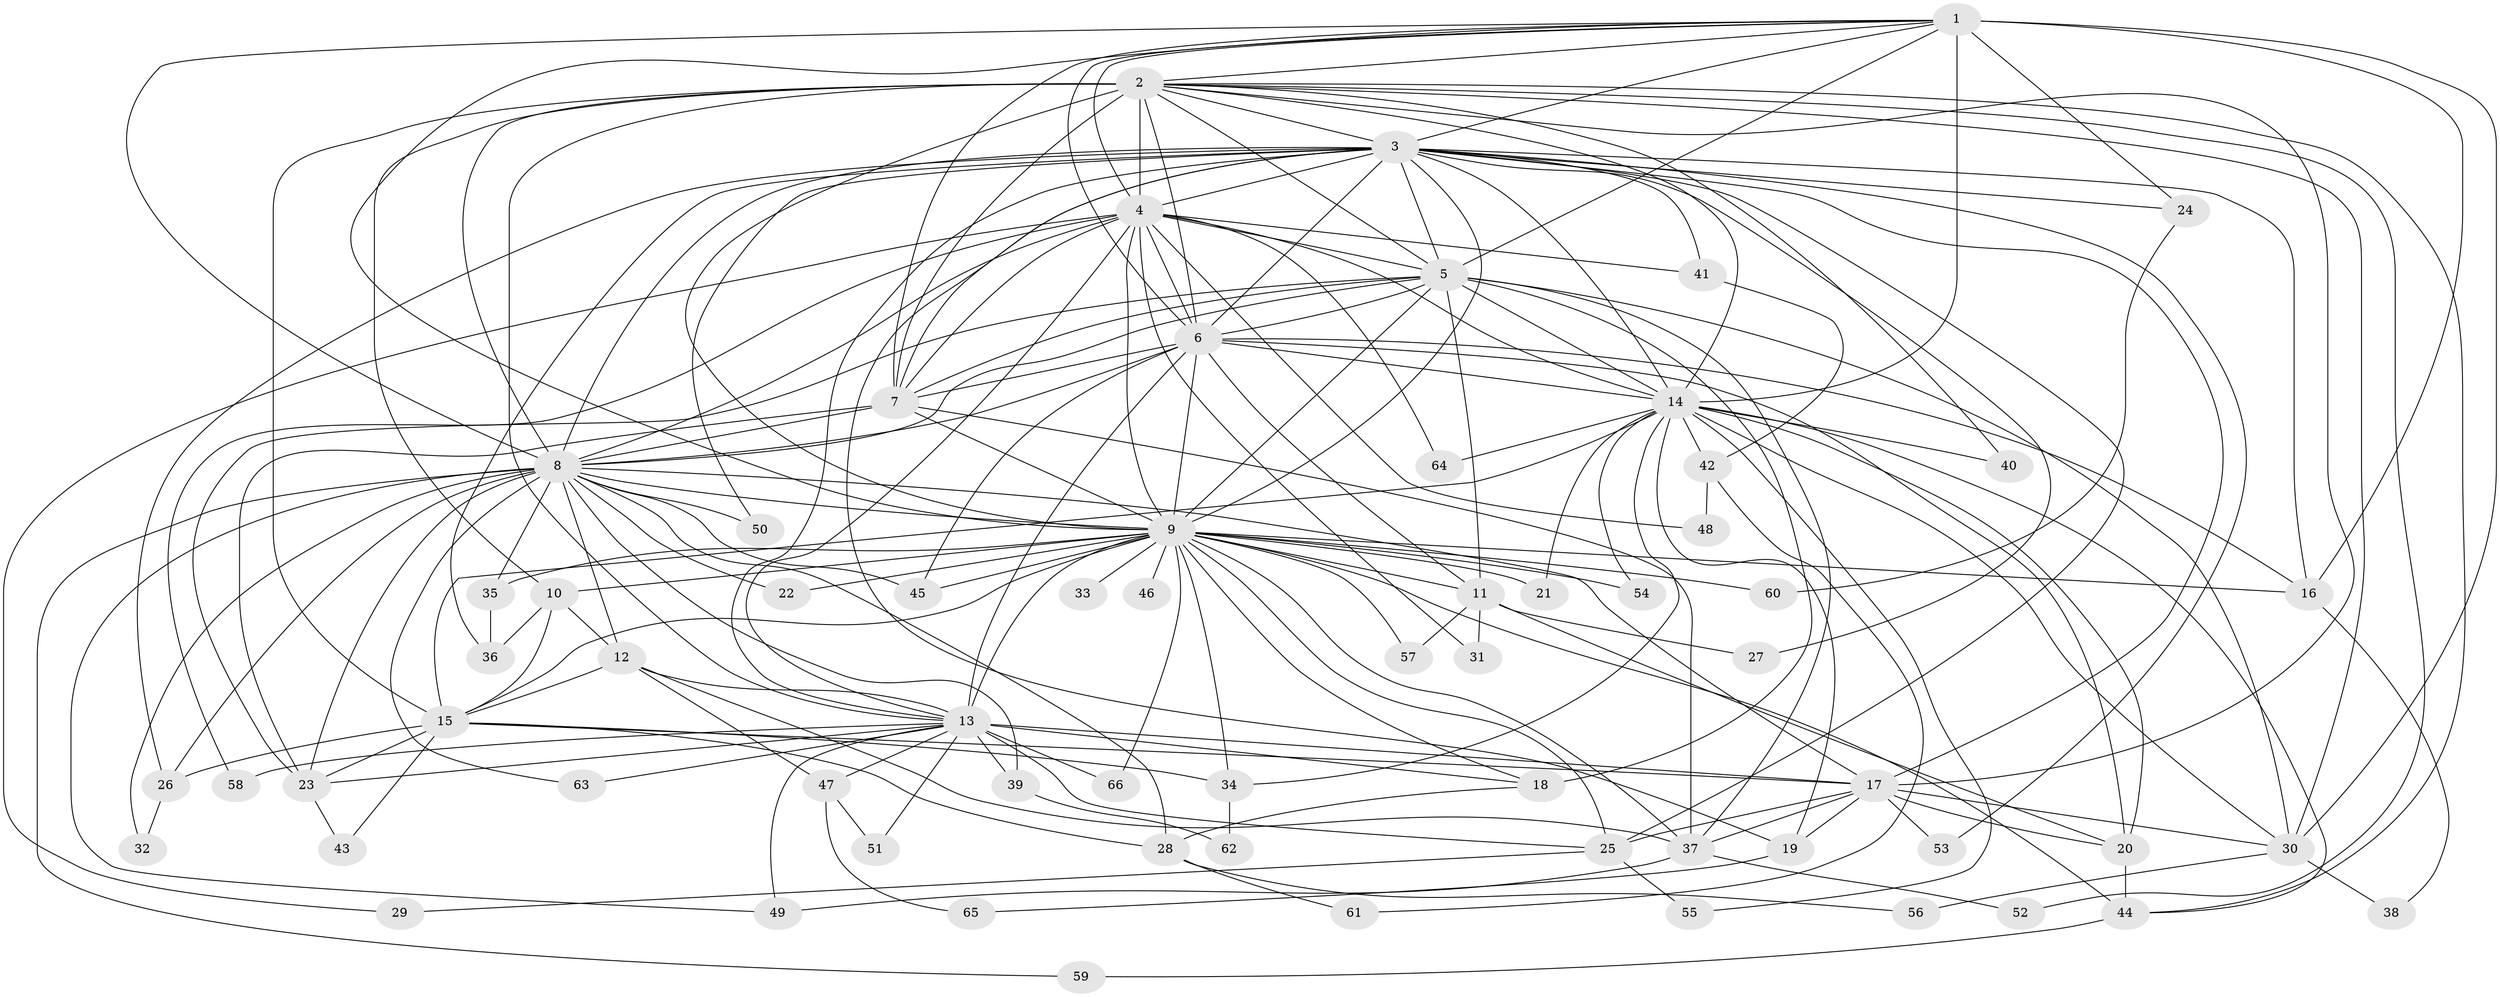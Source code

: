 // original degree distribution, {29: 0.015151515151515152, 20: 0.007575757575757576, 27: 0.007575757575757576, 18: 0.015151515151515152, 19: 0.007575757575757576, 25: 0.007575757575757576, 17: 0.007575757575757576, 34: 0.007575757575757576, 2: 0.5606060606060606, 5: 0.05303030303030303, 6: 0.045454545454545456, 3: 0.15151515151515152, 4: 0.10606060606060606, 7: 0.007575757575757576}
// Generated by graph-tools (version 1.1) at 2025/34/03/09/25 02:34:59]
// undirected, 66 vertices, 188 edges
graph export_dot {
graph [start="1"]
  node [color=gray90,style=filled];
  1;
  2;
  3;
  4;
  5;
  6;
  7;
  8;
  9;
  10;
  11;
  12;
  13;
  14;
  15;
  16;
  17;
  18;
  19;
  20;
  21;
  22;
  23;
  24;
  25;
  26;
  27;
  28;
  29;
  30;
  31;
  32;
  33;
  34;
  35;
  36;
  37;
  38;
  39;
  40;
  41;
  42;
  43;
  44;
  45;
  46;
  47;
  48;
  49;
  50;
  51;
  52;
  53;
  54;
  55;
  56;
  57;
  58;
  59;
  60;
  61;
  62;
  63;
  64;
  65;
  66;
  1 -- 2 [weight=3.0];
  1 -- 3 [weight=1.0];
  1 -- 4 [weight=1.0];
  1 -- 5 [weight=1.0];
  1 -- 6 [weight=1.0];
  1 -- 7 [weight=1.0];
  1 -- 8 [weight=1.0];
  1 -- 9 [weight=1.0];
  1 -- 14 [weight=15.0];
  1 -- 16 [weight=1.0];
  1 -- 24 [weight=2.0];
  1 -- 30 [weight=1.0];
  2 -- 3 [weight=2.0];
  2 -- 4 [weight=2.0];
  2 -- 5 [weight=2.0];
  2 -- 6 [weight=2.0];
  2 -- 7 [weight=2.0];
  2 -- 8 [weight=3.0];
  2 -- 9 [weight=2.0];
  2 -- 10 [weight=1.0];
  2 -- 13 [weight=1.0];
  2 -- 14 [weight=1.0];
  2 -- 15 [weight=7.0];
  2 -- 17 [weight=1.0];
  2 -- 30 [weight=1.0];
  2 -- 40 [weight=1.0];
  2 -- 44 [weight=1.0];
  2 -- 52 [weight=1.0];
  3 -- 4 [weight=1.0];
  3 -- 5 [weight=2.0];
  3 -- 6 [weight=2.0];
  3 -- 7 [weight=2.0];
  3 -- 8 [weight=1.0];
  3 -- 9 [weight=1.0];
  3 -- 13 [weight=1.0];
  3 -- 14 [weight=2.0];
  3 -- 16 [weight=1.0];
  3 -- 17 [weight=1.0];
  3 -- 19 [weight=1.0];
  3 -- 24 [weight=1.0];
  3 -- 25 [weight=1.0];
  3 -- 26 [weight=1.0];
  3 -- 27 [weight=1.0];
  3 -- 36 [weight=2.0];
  3 -- 41 [weight=1.0];
  3 -- 50 [weight=1.0];
  3 -- 53 [weight=1.0];
  4 -- 5 [weight=1.0];
  4 -- 6 [weight=1.0];
  4 -- 7 [weight=2.0];
  4 -- 8 [weight=1.0];
  4 -- 9 [weight=1.0];
  4 -- 13 [weight=1.0];
  4 -- 14 [weight=1.0];
  4 -- 29 [weight=1.0];
  4 -- 31 [weight=1.0];
  4 -- 41 [weight=1.0];
  4 -- 48 [weight=1.0];
  4 -- 58 [weight=1.0];
  4 -- 64 [weight=1.0];
  5 -- 6 [weight=2.0];
  5 -- 7 [weight=1.0];
  5 -- 8 [weight=1.0];
  5 -- 9 [weight=1.0];
  5 -- 11 [weight=1.0];
  5 -- 14 [weight=1.0];
  5 -- 18 [weight=6.0];
  5 -- 23 [weight=1.0];
  5 -- 30 [weight=1.0];
  5 -- 37 [weight=1.0];
  6 -- 7 [weight=2.0];
  6 -- 8 [weight=1.0];
  6 -- 9 [weight=1.0];
  6 -- 11 [weight=1.0];
  6 -- 13 [weight=9.0];
  6 -- 14 [weight=3.0];
  6 -- 16 [weight=1.0];
  6 -- 20 [weight=2.0];
  6 -- 45 [weight=1.0];
  7 -- 8 [weight=1.0];
  7 -- 9 [weight=3.0];
  7 -- 23 [weight=1.0];
  7 -- 37 [weight=4.0];
  8 -- 9 [weight=1.0];
  8 -- 12 [weight=1.0];
  8 -- 17 [weight=1.0];
  8 -- 22 [weight=1.0];
  8 -- 23 [weight=2.0];
  8 -- 26 [weight=1.0];
  8 -- 28 [weight=1.0];
  8 -- 32 [weight=1.0];
  8 -- 35 [weight=1.0];
  8 -- 39 [weight=1.0];
  8 -- 45 [weight=1.0];
  8 -- 49 [weight=1.0];
  8 -- 50 [weight=1.0];
  8 -- 59 [weight=1.0];
  8 -- 63 [weight=1.0];
  9 -- 10 [weight=1.0];
  9 -- 11 [weight=2.0];
  9 -- 13 [weight=1.0];
  9 -- 15 [weight=1.0];
  9 -- 16 [weight=1.0];
  9 -- 18 [weight=1.0];
  9 -- 21 [weight=1.0];
  9 -- 22 [weight=1.0];
  9 -- 25 [weight=1.0];
  9 -- 33 [weight=1.0];
  9 -- 34 [weight=1.0];
  9 -- 35 [weight=1.0];
  9 -- 37 [weight=1.0];
  9 -- 44 [weight=1.0];
  9 -- 45 [weight=1.0];
  9 -- 46 [weight=1.0];
  9 -- 54 [weight=1.0];
  9 -- 57 [weight=1.0];
  9 -- 60 [weight=1.0];
  9 -- 66 [weight=1.0];
  10 -- 12 [weight=1.0];
  10 -- 15 [weight=1.0];
  10 -- 36 [weight=1.0];
  11 -- 20 [weight=1.0];
  11 -- 27 [weight=1.0];
  11 -- 31 [weight=1.0];
  11 -- 57 [weight=1.0];
  12 -- 13 [weight=1.0];
  12 -- 15 [weight=1.0];
  12 -- 37 [weight=1.0];
  12 -- 47 [weight=1.0];
  13 -- 17 [weight=1.0];
  13 -- 18 [weight=3.0];
  13 -- 23 [weight=1.0];
  13 -- 25 [weight=1.0];
  13 -- 39 [weight=1.0];
  13 -- 47 [weight=1.0];
  13 -- 49 [weight=1.0];
  13 -- 51 [weight=1.0];
  13 -- 58 [weight=1.0];
  13 -- 63 [weight=1.0];
  13 -- 66 [weight=1.0];
  14 -- 15 [weight=1.0];
  14 -- 19 [weight=1.0];
  14 -- 20 [weight=1.0];
  14 -- 21 [weight=2.0];
  14 -- 30 [weight=1.0];
  14 -- 34 [weight=1.0];
  14 -- 40 [weight=1.0];
  14 -- 42 [weight=1.0];
  14 -- 44 [weight=1.0];
  14 -- 54 [weight=1.0];
  14 -- 55 [weight=1.0];
  14 -- 64 [weight=1.0];
  15 -- 17 [weight=1.0];
  15 -- 23 [weight=1.0];
  15 -- 26 [weight=1.0];
  15 -- 28 [weight=1.0];
  15 -- 34 [weight=1.0];
  15 -- 43 [weight=1.0];
  16 -- 38 [weight=1.0];
  17 -- 19 [weight=1.0];
  17 -- 20 [weight=1.0];
  17 -- 25 [weight=1.0];
  17 -- 30 [weight=1.0];
  17 -- 37 [weight=1.0];
  17 -- 53 [weight=1.0];
  18 -- 28 [weight=1.0];
  19 -- 65 [weight=1.0];
  20 -- 44 [weight=2.0];
  23 -- 43 [weight=1.0];
  24 -- 60 [weight=1.0];
  25 -- 29 [weight=1.0];
  25 -- 55 [weight=1.0];
  26 -- 32 [weight=1.0];
  28 -- 56 [weight=1.0];
  28 -- 61 [weight=1.0];
  30 -- 38 [weight=1.0];
  30 -- 56 [weight=1.0];
  34 -- 62 [weight=1.0];
  35 -- 36 [weight=1.0];
  37 -- 49 [weight=1.0];
  37 -- 52 [weight=1.0];
  39 -- 62 [weight=1.0];
  41 -- 42 [weight=1.0];
  42 -- 48 [weight=1.0];
  42 -- 61 [weight=1.0];
  44 -- 59 [weight=1.0];
  47 -- 51 [weight=1.0];
  47 -- 65 [weight=1.0];
}
